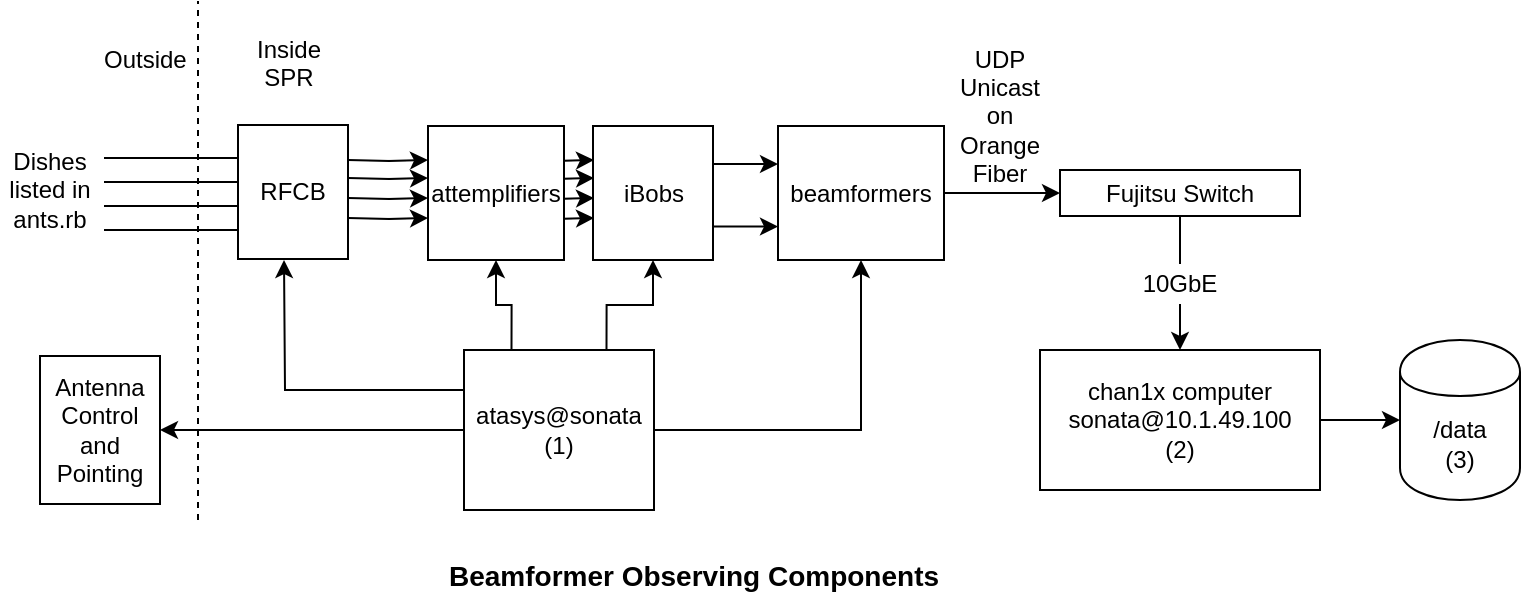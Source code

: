 <mxfile version="11.0.9" type="github"><diagram id="pEO9sveN-zy_3YsUvlM5" name="Page-1"><mxGraphModel dx="1102" dy="756" grid="1" gridSize="10" guides="1" tooltips="1" connect="1" arrows="1" fold="1" page="1" pageScale="1" pageWidth="850" pageHeight="1100" math="0" shadow="0"><root><mxCell id="0"/><mxCell id="1" parent="0"/><mxCell id="QUwz3dQLNZM4I3BTwwbq-28" style="edgeStyle=orthogonalEdgeStyle;rounded=0;orthogonalLoop=1;jettySize=auto;html=1;exitX=1;exitY=0.25;exitDx=0;exitDy=0;entryX=0;entryY=0.25;entryDx=0;entryDy=0;" edge="1" parent="1"><mxGeometry relative="1" as="geometry"><mxPoint x="257" y="399" as="sourcePoint"/><mxPoint x="297" y="399" as="targetPoint"/></mxGeometry></mxCell><mxCell id="QUwz3dQLNZM4I3BTwwbq-29" style="edgeStyle=orthogonalEdgeStyle;rounded=0;orthogonalLoop=1;jettySize=auto;html=1;exitX=1;exitY=0.25;exitDx=0;exitDy=0;entryX=0;entryY=0.25;entryDx=0;entryDy=0;" edge="1" parent="1"><mxGeometry relative="1" as="geometry"><mxPoint x="257" y="409" as="sourcePoint"/><mxPoint x="297" y="409" as="targetPoint"/></mxGeometry></mxCell><mxCell id="QUwz3dQLNZM4I3BTwwbq-30" style="edgeStyle=orthogonalEdgeStyle;rounded=0;orthogonalLoop=1;jettySize=auto;html=1;exitX=1;exitY=0.25;exitDx=0;exitDy=0;entryX=0;entryY=0.25;entryDx=0;entryDy=0;" edge="1" parent="1"><mxGeometry relative="1" as="geometry"><mxPoint x="257" y="419" as="sourcePoint"/><mxPoint x="297" y="419" as="targetPoint"/></mxGeometry></mxCell><mxCell id="QUwz3dQLNZM4I3BTwwbq-31" style="edgeStyle=orthogonalEdgeStyle;rounded=0;orthogonalLoop=1;jettySize=auto;html=1;exitX=1;exitY=0.25;exitDx=0;exitDy=0;entryX=0;entryY=0.25;entryDx=0;entryDy=0;" edge="1" parent="1"><mxGeometry relative="1" as="geometry"><mxPoint x="257" y="390" as="sourcePoint"/><mxPoint x="297" y="390" as="targetPoint"/></mxGeometry></mxCell><mxCell id="QUwz3dQLNZM4I3BTwwbq-7" value="" style="endArrow=none;html=1;" edge="1" parent="1"><mxGeometry width="50" height="50" relative="1" as="geometry"><mxPoint x="52" y="413" as="sourcePoint"/><mxPoint x="149" y="413" as="targetPoint"/></mxGeometry></mxCell><mxCell id="QUwz3dQLNZM4I3BTwwbq-8" value="" style="endArrow=none;html=1;" edge="1" parent="1"><mxGeometry width="50" height="50" relative="1" as="geometry"><mxPoint x="52" y="425" as="sourcePoint"/><mxPoint x="149" y="425" as="targetPoint"/></mxGeometry></mxCell><mxCell id="f7b8nS0jyLVtLsmyRl0o-7" value="" style="endArrow=none;html=1;" parent="1" edge="1"><mxGeometry width="50" height="50" relative="1" as="geometry"><mxPoint x="52" y="389" as="sourcePoint"/><mxPoint x="149" y="389" as="targetPoint"/></mxGeometry></mxCell><mxCell id="f7b8nS0jyLVtLsmyRl0o-8" value="" style="endArrow=none;html=1;" parent="1" edge="1"><mxGeometry width="50" height="50" relative="1" as="geometry"><mxPoint x="52" y="401" as="sourcePoint"/><mxPoint x="149" y="401" as="targetPoint"/></mxGeometry></mxCell><mxCell id="f7b8nS0jyLVtLsmyRl0o-13" value="RFCB" style="rounded=0;whiteSpace=wrap;html=1;fillColor=#FFFFFF;" parent="1" vertex="1"><mxGeometry x="119" y="372.5" width="55" height="67" as="geometry"/></mxCell><mxCell id="f7b8nS0jyLVtLsmyRl0o-14" value="attemplifiers" style="rounded=0;whiteSpace=wrap;html=1;fillColor=#FFFFFF;" parent="1" vertex="1"><mxGeometry x="214" y="373" width="68" height="67" as="geometry"/></mxCell><mxCell id="QUwz3dQLNZM4I3BTwwbq-22" style="edgeStyle=orthogonalEdgeStyle;rounded=0;orthogonalLoop=1;jettySize=auto;html=1;exitX=1;exitY=0.5;exitDx=0;exitDy=0;" edge="1" parent="1" source="f7b8nS0jyLVtLsmyRl0o-20" target="QUwz3dQLNZM4I3BTwwbq-21"><mxGeometry relative="1" as="geometry"/></mxCell><mxCell id="f7b8nS0jyLVtLsmyRl0o-20" value="beamformers" style="rounded=0;whiteSpace=wrap;html=1;fillColor=#FFFFFF;" parent="1" vertex="1"><mxGeometry x="389" y="373" width="83" height="67" as="geometry"/></mxCell><mxCell id="f7b8nS0jyLVtLsmyRl0o-25" value="" style="endArrow=none;dashed=1;html=1;" parent="1" edge="1"><mxGeometry width="50" height="50" relative="1" as="geometry"><mxPoint x="99" y="570" as="sourcePoint"/><mxPoint x="99" y="310.5" as="targetPoint"/></mxGeometry></mxCell><mxCell id="f7b8nS0jyLVtLsmyRl0o-27" value="Inside&lt;br&gt;SPR" style="text;html=1;resizable=0;points=[];autosize=1;align=center;verticalAlign=top;spacingTop=-4;" parent="1" vertex="1"><mxGeometry x="119" y="325" width="50" height="30" as="geometry"/></mxCell><mxCell id="QUwz3dQLNZM4I3BTwwbq-15" style="edgeStyle=orthogonalEdgeStyle;rounded=0;orthogonalLoop=1;jettySize=auto;html=1;exitX=0;exitY=0.25;exitDx=0;exitDy=0;" edge="1" parent="1" source="f7b8nS0jyLVtLsmyRl0o-28"><mxGeometry relative="1" as="geometry"><mxPoint x="142" y="440" as="targetPoint"/></mxGeometry></mxCell><mxCell id="QUwz3dQLNZM4I3BTwwbq-16" style="edgeStyle=orthogonalEdgeStyle;rounded=0;orthogonalLoop=1;jettySize=auto;html=1;exitX=0.25;exitY=0;exitDx=0;exitDy=0;entryX=0.5;entryY=1;entryDx=0;entryDy=0;" edge="1" parent="1" source="f7b8nS0jyLVtLsmyRl0o-28" target="f7b8nS0jyLVtLsmyRl0o-14"><mxGeometry relative="1" as="geometry"/></mxCell><mxCell id="QUwz3dQLNZM4I3BTwwbq-17" style="edgeStyle=orthogonalEdgeStyle;rounded=0;orthogonalLoop=1;jettySize=auto;html=1;exitX=0.75;exitY=0;exitDx=0;exitDy=0;entryX=0.5;entryY=1;entryDx=0;entryDy=0;" edge="1" parent="1" source="f7b8nS0jyLVtLsmyRl0o-28" target="f7b8nS0jyLVtLsmyRl0o-38"><mxGeometry relative="1" as="geometry"/></mxCell><mxCell id="QUwz3dQLNZM4I3BTwwbq-18" style="edgeStyle=orthogonalEdgeStyle;rounded=0;orthogonalLoop=1;jettySize=auto;html=1;exitX=1;exitY=0.5;exitDx=0;exitDy=0;entryX=0.5;entryY=1;entryDx=0;entryDy=0;" edge="1" parent="1" source="f7b8nS0jyLVtLsmyRl0o-28" target="f7b8nS0jyLVtLsmyRl0o-20"><mxGeometry relative="1" as="geometry"/></mxCell><mxCell id="f7b8nS0jyLVtLsmyRl0o-28" value="atasys@sonata&lt;br&gt;(1)" style="rounded=0;whiteSpace=wrap;html=1;fillColor=#FFFFFF;" parent="1" vertex="1"><mxGeometry x="232" y="485" width="95" height="80" as="geometry"/></mxCell><mxCell id="f7b8nS0jyLVtLsmyRl0o-37" style="edgeStyle=orthogonalEdgeStyle;rounded=0;orthogonalLoop=1;jettySize=auto;html=1;exitX=0;exitY=0.5;exitDx=0;exitDy=0;entryX=1;entryY=0.5;entryDx=0;entryDy=0;startArrow=none;startFill=0;" parent="1" source="f7b8nS0jyLVtLsmyRl0o-28" target="f7b8nS0jyLVtLsmyRl0o-35" edge="1"><mxGeometry relative="1" as="geometry"><mxPoint x="139" y="525" as="sourcePoint"/></mxGeometry></mxCell><mxCell id="f7b8nS0jyLVtLsmyRl0o-35" value="Antenna&lt;br&gt;Control&lt;br&gt;and Pointing" style="rounded=0;whiteSpace=wrap;html=1;fillColor=#ffffff;" parent="1" vertex="1"><mxGeometry x="20" y="488" width="60" height="74" as="geometry"/></mxCell><mxCell id="f7b8nS0jyLVtLsmyRl0o-47" style="edgeStyle=orthogonalEdgeStyle;rounded=0;orthogonalLoop=1;jettySize=auto;html=1;exitX=1;exitY=0.75;exitDx=0;exitDy=0;entryX=0;entryY=0.75;entryDx=0;entryDy=0;startArrow=none;startFill=0;" parent="1" source="f7b8nS0jyLVtLsmyRl0o-38" target="f7b8nS0jyLVtLsmyRl0o-20" edge="1"><mxGeometry relative="1" as="geometry"/></mxCell><mxCell id="f7b8nS0jyLVtLsmyRl0o-38" value="iBobs" style="rounded=0;whiteSpace=wrap;html=1;fillColor=#FFFFFF;" parent="1" vertex="1"><mxGeometry x="296.5" y="373" width="60" height="67" as="geometry"/></mxCell><mxCell id="f7b8nS0jyLVtLsmyRl0o-48" style="edgeStyle=orthogonalEdgeStyle;rounded=0;orthogonalLoop=1;jettySize=auto;html=1;exitX=1;exitY=0.75;exitDx=0;exitDy=0;entryX=0;entryY=0.75;entryDx=0;entryDy=0;startArrow=none;startFill=0;" parent="1" edge="1"><mxGeometry relative="1" as="geometry"><mxPoint x="357" y="392" as="sourcePoint"/><mxPoint x="389" y="392" as="targetPoint"/></mxGeometry></mxCell><mxCell id="f7b8nS0jyLVtLsmyRl0o-57" value="&lt;b&gt;&lt;font style=&quot;font-size: 14px&quot;&gt;Beamformer Observing Components&lt;/font&gt;&lt;/b&gt;" style="text;html=1;strokeColor=none;fillColor=none;align=center;verticalAlign=middle;whiteSpace=wrap;rounded=0;" parent="1" vertex="1"><mxGeometry x="190" y="588" width="314" height="20" as="geometry"/></mxCell><mxCell id="QUwz3dQLNZM4I3BTwwbq-2" style="edgeStyle=orthogonalEdgeStyle;rounded=0;orthogonalLoop=1;jettySize=auto;html=1;exitX=1;exitY=0.25;exitDx=0;exitDy=0;entryX=0;entryY=0.25;entryDx=0;entryDy=0;" edge="1" parent="1"><mxGeometry relative="1" as="geometry"><mxPoint x="174" y="399" as="sourcePoint"/><mxPoint x="214" y="399" as="targetPoint"/></mxGeometry></mxCell><mxCell id="QUwz3dQLNZM4I3BTwwbq-3" style="edgeStyle=orthogonalEdgeStyle;rounded=0;orthogonalLoop=1;jettySize=auto;html=1;exitX=1;exitY=0.25;exitDx=0;exitDy=0;entryX=0;entryY=0.25;entryDx=0;entryDy=0;" edge="1" parent="1"><mxGeometry relative="1" as="geometry"><mxPoint x="174" y="409" as="sourcePoint"/><mxPoint x="214" y="409" as="targetPoint"/></mxGeometry></mxCell><mxCell id="QUwz3dQLNZM4I3BTwwbq-4" style="edgeStyle=orthogonalEdgeStyle;rounded=0;orthogonalLoop=1;jettySize=auto;html=1;exitX=1;exitY=0.25;exitDx=0;exitDy=0;entryX=0;entryY=0.25;entryDx=0;entryDy=0;" edge="1" parent="1"><mxGeometry relative="1" as="geometry"><mxPoint x="174" y="419" as="sourcePoint"/><mxPoint x="214" y="419" as="targetPoint"/></mxGeometry></mxCell><mxCell id="QUwz3dQLNZM4I3BTwwbq-5" style="edgeStyle=orthogonalEdgeStyle;rounded=0;orthogonalLoop=1;jettySize=auto;html=1;exitX=1;exitY=0.25;exitDx=0;exitDy=0;entryX=0;entryY=0.25;entryDx=0;entryDy=0;" edge="1" parent="1"><mxGeometry relative="1" as="geometry"><mxPoint x="174" y="390" as="sourcePoint"/><mxPoint x="214" y="390" as="targetPoint"/></mxGeometry></mxCell><mxCell id="QUwz3dQLNZM4I3BTwwbq-14" value="Dishes&lt;br&gt;listed in ants.rb" style="text;html=1;strokeColor=none;fillColor=none;align=center;verticalAlign=middle;whiteSpace=wrap;rounded=0;rotation=0;" vertex="1" parent="1"><mxGeometry y="395" width="50" height="20" as="geometry"/></mxCell><mxCell id="QUwz3dQLNZM4I3BTwwbq-34" style="edgeStyle=orthogonalEdgeStyle;rounded=0;orthogonalLoop=1;jettySize=auto;html=1;exitX=1;exitY=0.5;exitDx=0;exitDy=0;" edge="1" parent="1" source="QUwz3dQLNZM4I3BTwwbq-20" target="QUwz3dQLNZM4I3BTwwbq-33"><mxGeometry relative="1" as="geometry"/></mxCell><mxCell id="QUwz3dQLNZM4I3BTwwbq-20" value="chan1x computer&lt;br&gt;sonata@10.1.49.100&lt;br&gt;(2)" style="rounded=0;whiteSpace=wrap;html=1;" vertex="1" parent="1"><mxGeometry x="520" y="485" width="140" height="70" as="geometry"/></mxCell><mxCell id="QUwz3dQLNZM4I3BTwwbq-26" style="edgeStyle=orthogonalEdgeStyle;rounded=0;orthogonalLoop=1;jettySize=auto;html=1;exitX=0.5;exitY=1;exitDx=0;exitDy=0;entryX=0.5;entryY=0;entryDx=0;entryDy=0;" edge="1" parent="1" source="QUwz3dQLNZM4I3BTwwbq-21" target="QUwz3dQLNZM4I3BTwwbq-20"><mxGeometry relative="1" as="geometry"/></mxCell><mxCell id="QUwz3dQLNZM4I3BTwwbq-21" value="Fujitsu Switch" style="rounded=0;whiteSpace=wrap;html=1;" vertex="1" parent="1"><mxGeometry x="530" y="395" width="120" height="23" as="geometry"/></mxCell><mxCell id="QUwz3dQLNZM4I3BTwwbq-23" value="UDP Unicast&lt;br&gt;on&lt;br&gt;Orange&lt;br&gt;Fiber" style="text;html=1;strokeColor=none;fillColor=none;align=center;verticalAlign=middle;whiteSpace=wrap;rounded=0;" vertex="1" parent="1"><mxGeometry x="480" y="358" width="40" height="20" as="geometry"/></mxCell><mxCell id="QUwz3dQLNZM4I3BTwwbq-27" value="10GbE" style="text;html=1;strokeColor=none;fillColor=#FFFFFF;align=center;verticalAlign=middle;whiteSpace=wrap;rounded=0;" vertex="1" parent="1"><mxGeometry x="570" y="442" width="40" height="20" as="geometry"/></mxCell><mxCell id="QUwz3dQLNZM4I3BTwwbq-32" value="Outside" style="text;html=1;resizable=0;points=[];autosize=1;align=left;verticalAlign=top;spacingTop=-4;" vertex="1" parent="1"><mxGeometry x="50" y="330" width="60" height="20" as="geometry"/></mxCell><mxCell id="QUwz3dQLNZM4I3BTwwbq-33" value="/data&lt;br&gt;(3)" style="shape=cylinder;whiteSpace=wrap;html=1;boundedLbl=1;backgroundOutline=1;fillColor=#FFFFFF;" vertex="1" parent="1"><mxGeometry x="700" y="480" width="60" height="80" as="geometry"/></mxCell><mxCell id="QUwz3dQLNZM4I3BTwwbq-35" style="edgeStyle=orthogonalEdgeStyle;rounded=0;orthogonalLoop=1;jettySize=auto;html=1;exitX=0.5;exitY=1;exitDx=0;exitDy=0;" edge="1" parent="1" source="QUwz3dQLNZM4I3BTwwbq-33" target="QUwz3dQLNZM4I3BTwwbq-33"><mxGeometry relative="1" as="geometry"/></mxCell></root></mxGraphModel></diagram></mxfile>